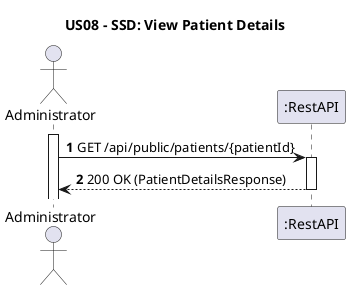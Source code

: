 @startuml
title US08 - SSD: View Patient Details
autoactivate on
autonumber

actor "Administrator" as Admin
participant ":RestAPI" as System

activate Admin

Admin -> System: GET /api/public/patients/{patientId}
System --> Admin: 200 OK (PatientDetailsResponse)

@enduml
